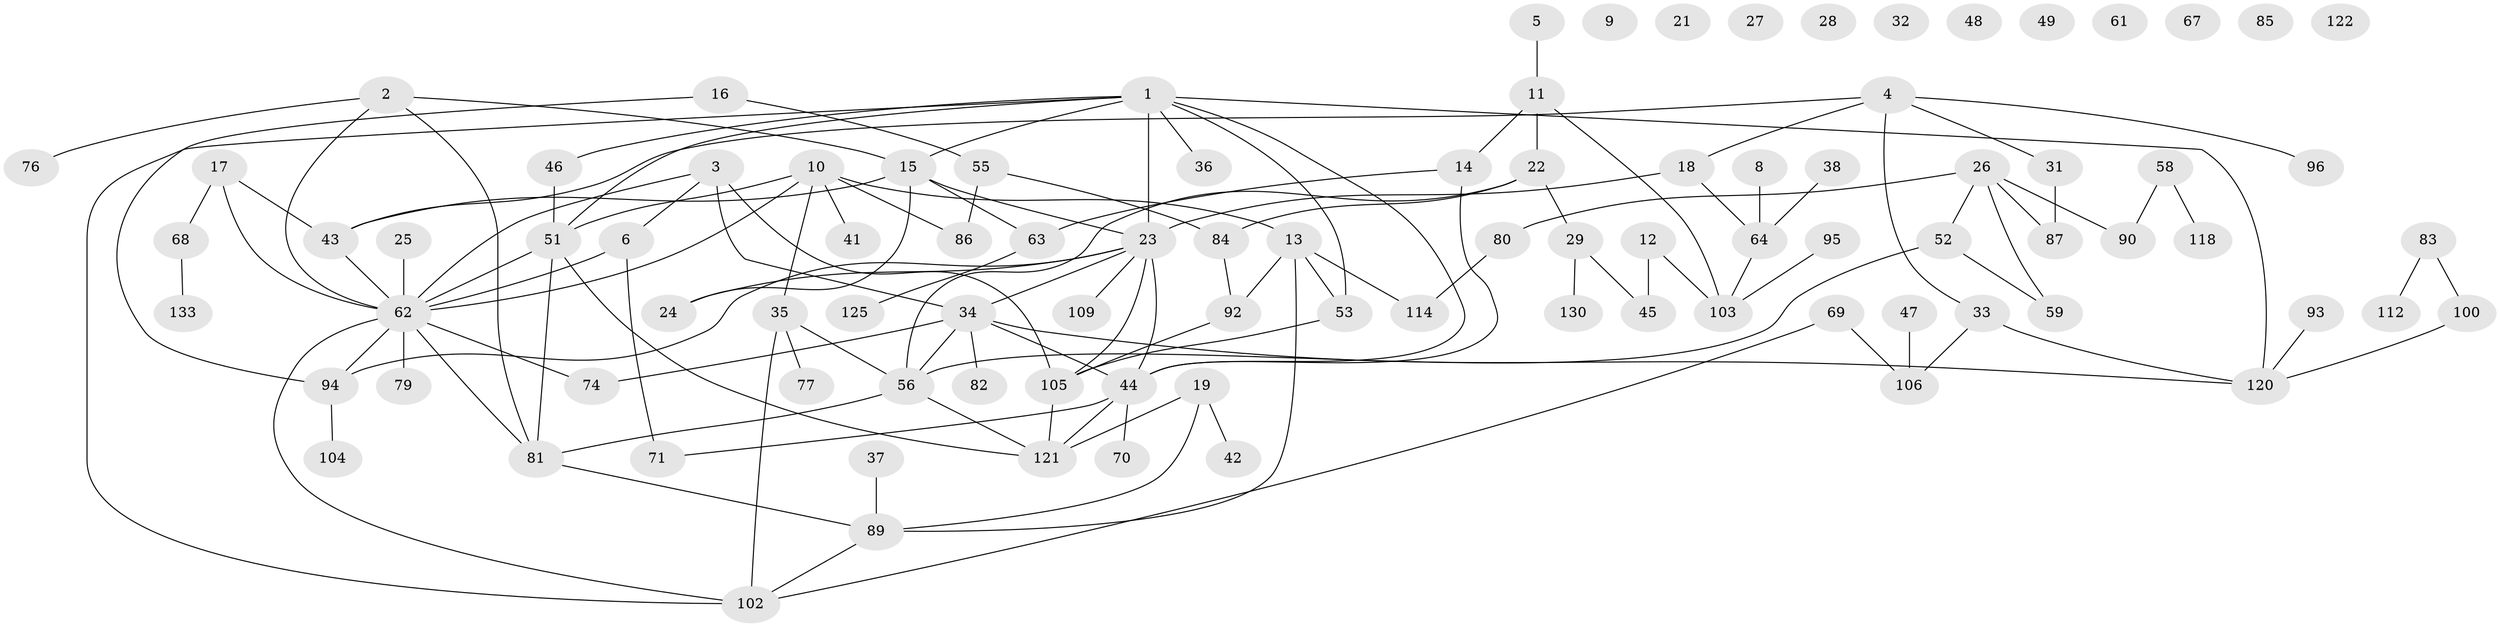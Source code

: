 // original degree distribution, {8: 0.007407407407407408, 3: 0.24444444444444444, 1: 0.2222222222222222, 5: 0.07407407407407407, 0: 0.08148148148148149, 2: 0.23703703703703705, 4: 0.0962962962962963, 6: 0.022222222222222223, 7: 0.007407407407407408, 10: 0.007407407407407408}
// Generated by graph-tools (version 1.1) at 2025/41/03/06/25 10:41:19]
// undirected, 95 vertices, 127 edges
graph export_dot {
graph [start="1"]
  node [color=gray90,style=filled];
  1 [super="+50"];
  2 [super="+111"];
  3 [super="+7"];
  4 [super="+20"];
  5;
  6 [super="+39"];
  8;
  9;
  10 [super="+128"];
  11 [super="+113"];
  12 [super="+65"];
  13 [super="+127"];
  14 [super="+30"];
  15 [super="+73"];
  16;
  17 [super="+97"];
  18 [super="+124"];
  19 [super="+129"];
  21;
  22 [super="+40"];
  23 [super="+123"];
  24 [super="+54"];
  25;
  26 [super="+60"];
  27;
  28;
  29 [super="+72"];
  31;
  32;
  33;
  34 [super="+91"];
  35 [super="+107"];
  36;
  37;
  38;
  41;
  42;
  43 [super="+135"];
  44 [super="+108"];
  45;
  46;
  47;
  48;
  49;
  51 [super="+78"];
  52;
  53 [super="+115"];
  55 [super="+57"];
  56 [super="+75"];
  58;
  59 [super="+119"];
  61;
  62 [super="+131"];
  63;
  64 [super="+66"];
  67;
  68;
  69;
  70;
  71;
  74;
  76;
  77;
  79;
  80;
  81 [super="+116"];
  82;
  83 [super="+88"];
  84;
  85;
  86;
  87;
  89 [super="+98"];
  90;
  92;
  93;
  94 [super="+101"];
  95 [super="+99"];
  96;
  100 [super="+132"];
  102 [super="+117"];
  103;
  104;
  105 [super="+126"];
  106 [super="+110"];
  109;
  112;
  114;
  118;
  120 [super="+134"];
  121;
  122;
  125;
  130;
  133;
  1 -- 23 [weight=2];
  1 -- 36;
  1 -- 44;
  1 -- 46;
  1 -- 15;
  1 -- 53;
  1 -- 102;
  1 -- 120;
  1 -- 51;
  2 -- 15;
  2 -- 81;
  2 -- 76;
  2 -- 62;
  3 -- 34;
  3 -- 105;
  3 -- 62;
  3 -- 6;
  4 -- 33;
  4 -- 96;
  4 -- 31;
  4 -- 43;
  4 -- 18;
  5 -- 11;
  6 -- 71;
  6 -- 62;
  8 -- 64;
  10 -- 41;
  10 -- 13;
  10 -- 35;
  10 -- 86;
  10 -- 62;
  10 -- 51;
  11 -- 103;
  11 -- 14;
  11 -- 22;
  12 -- 45;
  12 -- 103;
  13 -- 114;
  13 -- 89;
  13 -- 92;
  13 -- 53;
  14 -- 63;
  14 -- 44;
  15 -- 63;
  15 -- 43;
  15 -- 23;
  15 -- 24;
  16 -- 94;
  16 -- 55;
  17 -- 43;
  17 -- 62;
  17 -- 68;
  18 -- 64;
  18 -- 23;
  19 -- 42;
  19 -- 121;
  19 -- 89;
  22 -- 56;
  22 -- 84;
  22 -- 29;
  23 -- 34;
  23 -- 109;
  23 -- 24;
  23 -- 105;
  23 -- 94 [weight=2];
  23 -- 44;
  25 -- 62;
  26 -- 52;
  26 -- 80;
  26 -- 87;
  26 -- 90;
  26 -- 59;
  29 -- 130;
  29 -- 45;
  31 -- 87;
  33 -- 120;
  33 -- 106;
  34 -- 120;
  34 -- 82;
  34 -- 56;
  34 -- 74;
  34 -- 44;
  35 -- 56;
  35 -- 77;
  35 -- 102;
  37 -- 89;
  38 -- 64;
  43 -- 62;
  44 -- 71;
  44 -- 121;
  44 -- 70;
  46 -- 51;
  47 -- 106;
  51 -- 81;
  51 -- 121;
  51 -- 62;
  52 -- 56;
  52 -- 59;
  53 -- 105;
  55 -- 86;
  55 -- 84;
  56 -- 81;
  56 -- 121;
  58 -- 90;
  58 -- 118;
  62 -- 94;
  62 -- 74;
  62 -- 79;
  62 -- 81;
  62 -- 102;
  63 -- 125;
  64 -- 103;
  68 -- 133;
  69 -- 102;
  69 -- 106;
  80 -- 114;
  81 -- 89;
  83 -- 112;
  83 -- 100;
  84 -- 92;
  89 -- 102;
  92 -- 105;
  93 -- 120;
  94 -- 104;
  95 -- 103;
  100 -- 120;
  105 -- 121;
}
